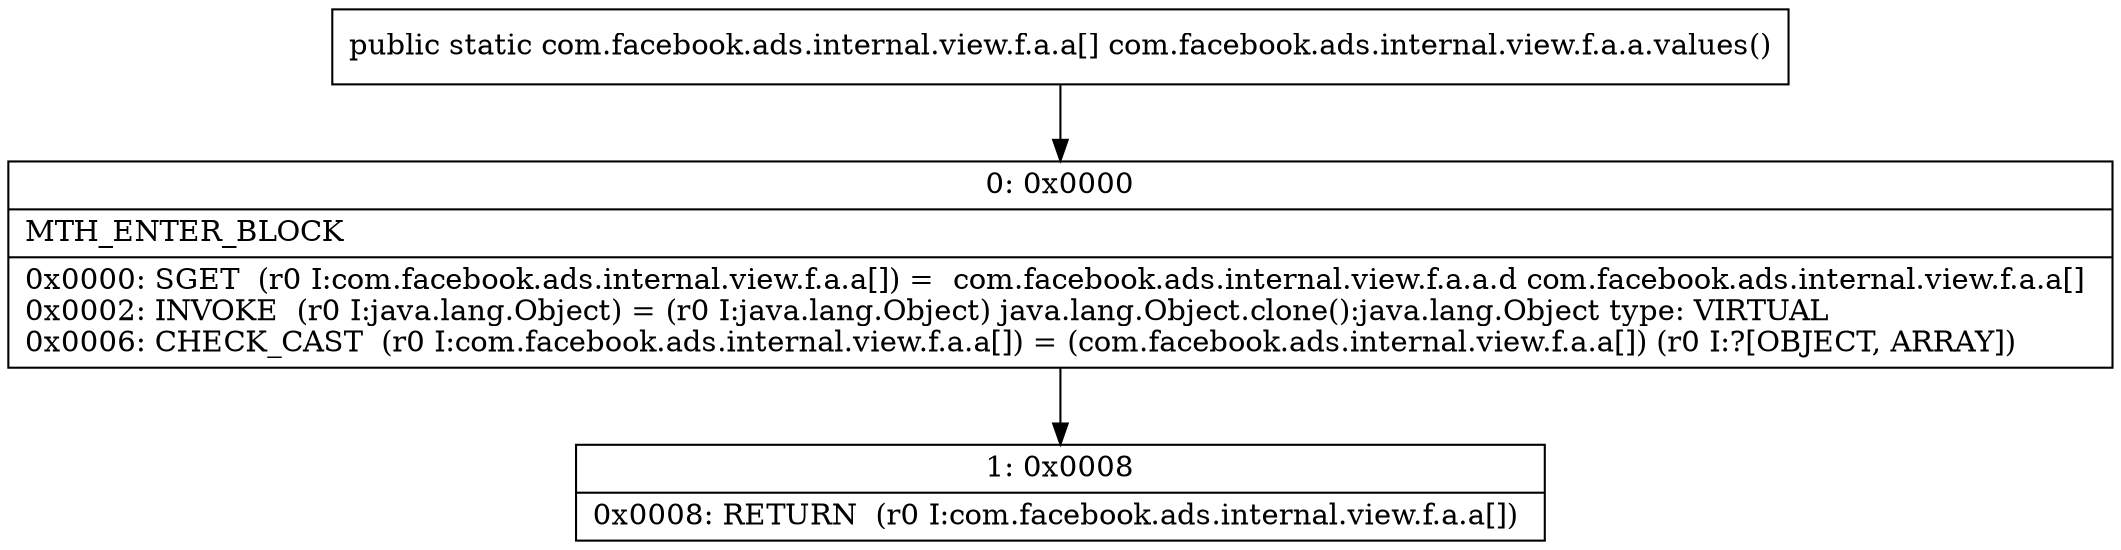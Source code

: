 digraph "CFG forcom.facebook.ads.internal.view.f.a.a.values()[Lcom\/facebook\/ads\/internal\/view\/f\/a\/a;" {
Node_0 [shape=record,label="{0\:\ 0x0000|MTH_ENTER_BLOCK\l|0x0000: SGET  (r0 I:com.facebook.ads.internal.view.f.a.a[]) =  com.facebook.ads.internal.view.f.a.a.d com.facebook.ads.internal.view.f.a.a[] \l0x0002: INVOKE  (r0 I:java.lang.Object) = (r0 I:java.lang.Object) java.lang.Object.clone():java.lang.Object type: VIRTUAL \l0x0006: CHECK_CAST  (r0 I:com.facebook.ads.internal.view.f.a.a[]) = (com.facebook.ads.internal.view.f.a.a[]) (r0 I:?[OBJECT, ARRAY]) \l}"];
Node_1 [shape=record,label="{1\:\ 0x0008|0x0008: RETURN  (r0 I:com.facebook.ads.internal.view.f.a.a[]) \l}"];
MethodNode[shape=record,label="{public static com.facebook.ads.internal.view.f.a.a[] com.facebook.ads.internal.view.f.a.a.values() }"];
MethodNode -> Node_0;
Node_0 -> Node_1;
}

